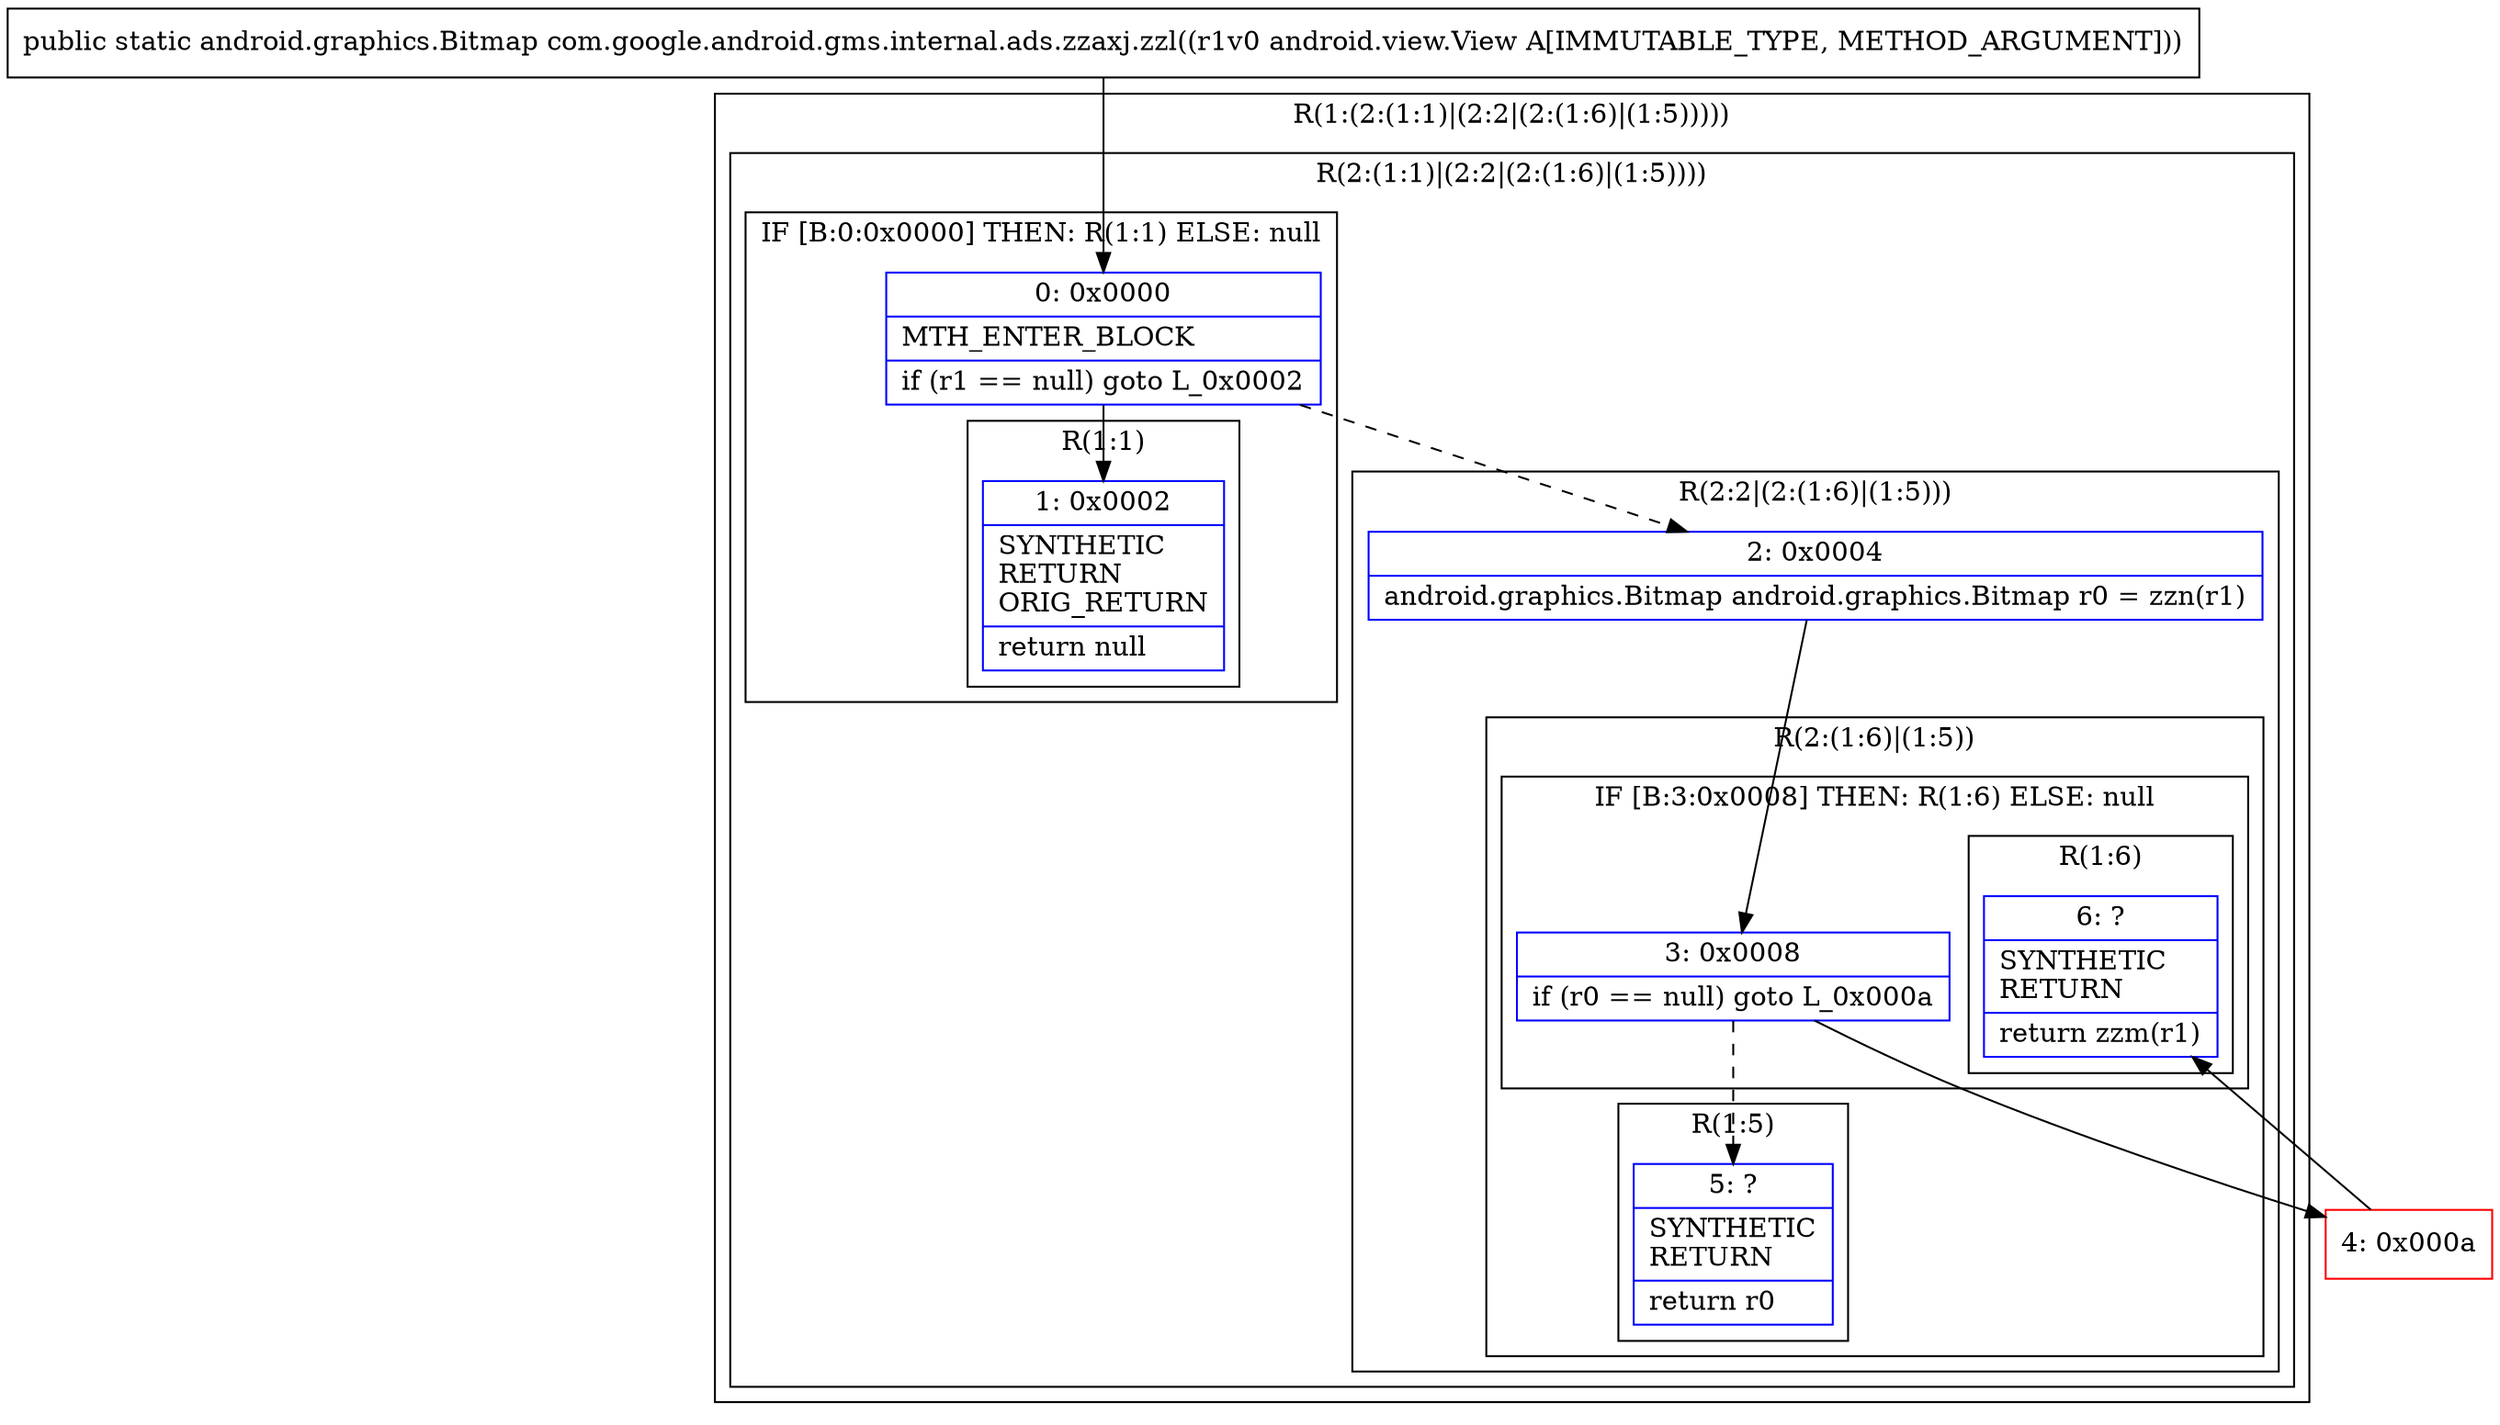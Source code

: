 digraph "CFG forcom.google.android.gms.internal.ads.zzaxj.zzl(Landroid\/view\/View;)Landroid\/graphics\/Bitmap;" {
subgraph cluster_Region_2077500928 {
label = "R(1:(2:(1:1)|(2:2|(2:(1:6)|(1:5)))))";
node [shape=record,color=blue];
subgraph cluster_Region_600158149 {
label = "R(2:(1:1)|(2:2|(2:(1:6)|(1:5))))";
node [shape=record,color=blue];
subgraph cluster_IfRegion_980181514 {
label = "IF [B:0:0x0000] THEN: R(1:1) ELSE: null";
node [shape=record,color=blue];
Node_0 [shape=record,label="{0\:\ 0x0000|MTH_ENTER_BLOCK\l|if (r1 == null) goto L_0x0002\l}"];
subgraph cluster_Region_1688729670 {
label = "R(1:1)";
node [shape=record,color=blue];
Node_1 [shape=record,label="{1\:\ 0x0002|SYNTHETIC\lRETURN\lORIG_RETURN\l|return null\l}"];
}
}
subgraph cluster_Region_775319569 {
label = "R(2:2|(2:(1:6)|(1:5)))";
node [shape=record,color=blue];
Node_2 [shape=record,label="{2\:\ 0x0004|android.graphics.Bitmap android.graphics.Bitmap r0 = zzn(r1)\l}"];
subgraph cluster_Region_1041835764 {
label = "R(2:(1:6)|(1:5))";
node [shape=record,color=blue];
subgraph cluster_IfRegion_1243322364 {
label = "IF [B:3:0x0008] THEN: R(1:6) ELSE: null";
node [shape=record,color=blue];
Node_3 [shape=record,label="{3\:\ 0x0008|if (r0 == null) goto L_0x000a\l}"];
subgraph cluster_Region_808193397 {
label = "R(1:6)";
node [shape=record,color=blue];
Node_6 [shape=record,label="{6\:\ ?|SYNTHETIC\lRETURN\l|return zzm(r1)\l}"];
}
}
subgraph cluster_Region_1975131905 {
label = "R(1:5)";
node [shape=record,color=blue];
Node_5 [shape=record,label="{5\:\ ?|SYNTHETIC\lRETURN\l|return r0\l}"];
}
}
}
}
}
Node_4 [shape=record,color=red,label="{4\:\ 0x000a}"];
MethodNode[shape=record,label="{public static android.graphics.Bitmap com.google.android.gms.internal.ads.zzaxj.zzl((r1v0 android.view.View A[IMMUTABLE_TYPE, METHOD_ARGUMENT])) }"];
MethodNode -> Node_0;
Node_0 -> Node_1;
Node_0 -> Node_2[style=dashed];
Node_2 -> Node_3;
Node_3 -> Node_4;
Node_3 -> Node_5[style=dashed];
Node_4 -> Node_6;
}

